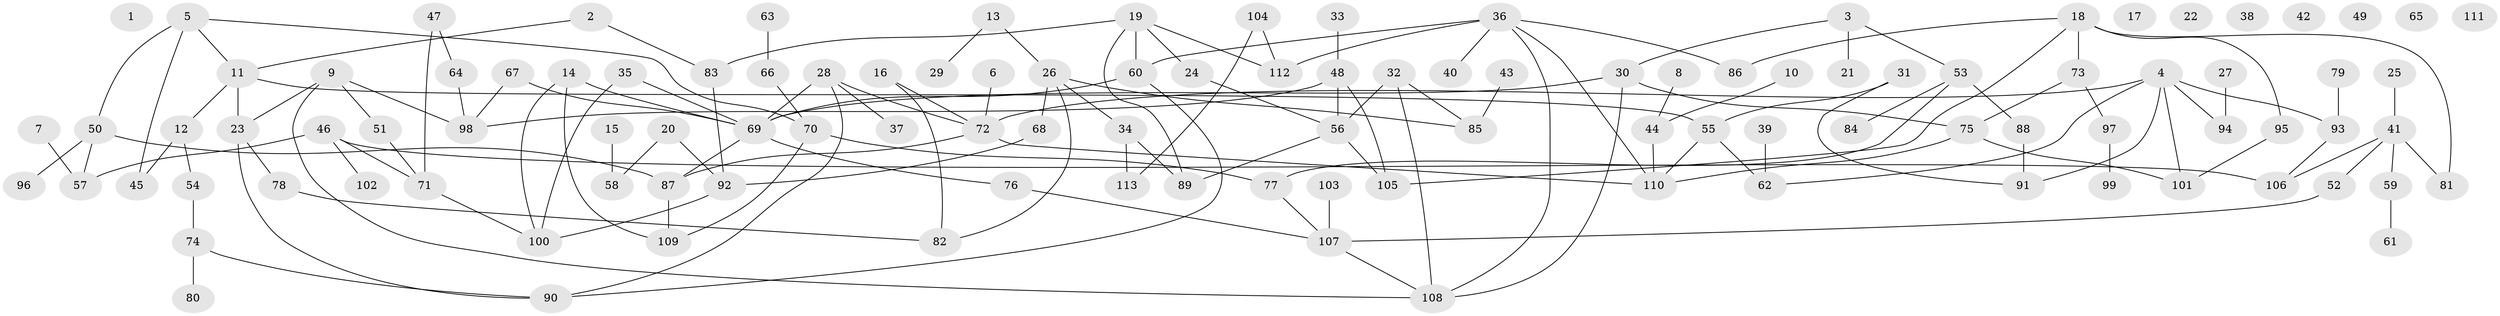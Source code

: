 // coarse degree distribution, {2: 0.11538461538461539, 3: 0.19230769230769232, 4: 0.07692307692307693, 8: 0.07692307692307693, 1: 0.3076923076923077, 7: 0.07692307692307693, 5: 0.07692307692307693, 10: 0.038461538461538464, 11: 0.038461538461538464}
// Generated by graph-tools (version 1.1) at 2025/35/03/04/25 23:35:58]
// undirected, 113 vertices, 146 edges
graph export_dot {
  node [color=gray90,style=filled];
  1;
  2;
  3;
  4;
  5;
  6;
  7;
  8;
  9;
  10;
  11;
  12;
  13;
  14;
  15;
  16;
  17;
  18;
  19;
  20;
  21;
  22;
  23;
  24;
  25;
  26;
  27;
  28;
  29;
  30;
  31;
  32;
  33;
  34;
  35;
  36;
  37;
  38;
  39;
  40;
  41;
  42;
  43;
  44;
  45;
  46;
  47;
  48;
  49;
  50;
  51;
  52;
  53;
  54;
  55;
  56;
  57;
  58;
  59;
  60;
  61;
  62;
  63;
  64;
  65;
  66;
  67;
  68;
  69;
  70;
  71;
  72;
  73;
  74;
  75;
  76;
  77;
  78;
  79;
  80;
  81;
  82;
  83;
  84;
  85;
  86;
  87;
  88;
  89;
  90;
  91;
  92;
  93;
  94;
  95;
  96;
  97;
  98;
  99;
  100;
  101;
  102;
  103;
  104;
  105;
  106;
  107;
  108;
  109;
  110;
  111;
  112;
  113;
  2 -- 11;
  2 -- 83;
  3 -- 21;
  3 -- 30;
  3 -- 53;
  4 -- 62;
  4 -- 72;
  4 -- 91;
  4 -- 93;
  4 -- 94;
  4 -- 101;
  5 -- 11;
  5 -- 45;
  5 -- 50;
  5 -- 70;
  6 -- 72;
  7 -- 57;
  8 -- 44;
  9 -- 23;
  9 -- 51;
  9 -- 98;
  9 -- 108;
  10 -- 44;
  11 -- 12;
  11 -- 23;
  11 -- 55;
  12 -- 45;
  12 -- 54;
  13 -- 26;
  13 -- 29;
  14 -- 69;
  14 -- 100;
  14 -- 109;
  15 -- 58;
  16 -- 72;
  16 -- 82;
  18 -- 73;
  18 -- 81;
  18 -- 86;
  18 -- 95;
  18 -- 105;
  19 -- 24;
  19 -- 60;
  19 -- 83;
  19 -- 89;
  19 -- 112;
  20 -- 58;
  20 -- 92;
  23 -- 78;
  23 -- 90;
  24 -- 56;
  25 -- 41;
  26 -- 34;
  26 -- 68;
  26 -- 82;
  26 -- 85;
  27 -- 94;
  28 -- 37;
  28 -- 69;
  28 -- 72;
  28 -- 90;
  30 -- 69;
  30 -- 75;
  30 -- 108;
  31 -- 55;
  31 -- 91;
  32 -- 56;
  32 -- 85;
  32 -- 108;
  33 -- 48;
  34 -- 89;
  34 -- 113;
  35 -- 69;
  35 -- 100;
  36 -- 40;
  36 -- 60;
  36 -- 86;
  36 -- 108;
  36 -- 110;
  36 -- 112;
  39 -- 62;
  41 -- 52;
  41 -- 59;
  41 -- 81;
  41 -- 106;
  43 -- 85;
  44 -- 110;
  46 -- 57;
  46 -- 71;
  46 -- 102;
  46 -- 106;
  47 -- 64;
  47 -- 71;
  48 -- 56;
  48 -- 98;
  48 -- 105;
  50 -- 57;
  50 -- 87;
  50 -- 96;
  51 -- 71;
  52 -- 107;
  53 -- 77;
  53 -- 84;
  53 -- 88;
  54 -- 74;
  55 -- 62;
  55 -- 110;
  56 -- 89;
  56 -- 105;
  59 -- 61;
  60 -- 69;
  60 -- 90;
  63 -- 66;
  64 -- 98;
  66 -- 70;
  67 -- 69;
  67 -- 98;
  68 -- 92;
  69 -- 76;
  69 -- 87;
  70 -- 77;
  70 -- 109;
  71 -- 100;
  72 -- 87;
  72 -- 110;
  73 -- 75;
  73 -- 97;
  74 -- 80;
  74 -- 90;
  75 -- 101;
  75 -- 110;
  76 -- 107;
  77 -- 107;
  78 -- 82;
  79 -- 93;
  83 -- 92;
  87 -- 109;
  88 -- 91;
  92 -- 100;
  93 -- 106;
  95 -- 101;
  97 -- 99;
  103 -- 107;
  104 -- 112;
  104 -- 113;
  107 -- 108;
}
